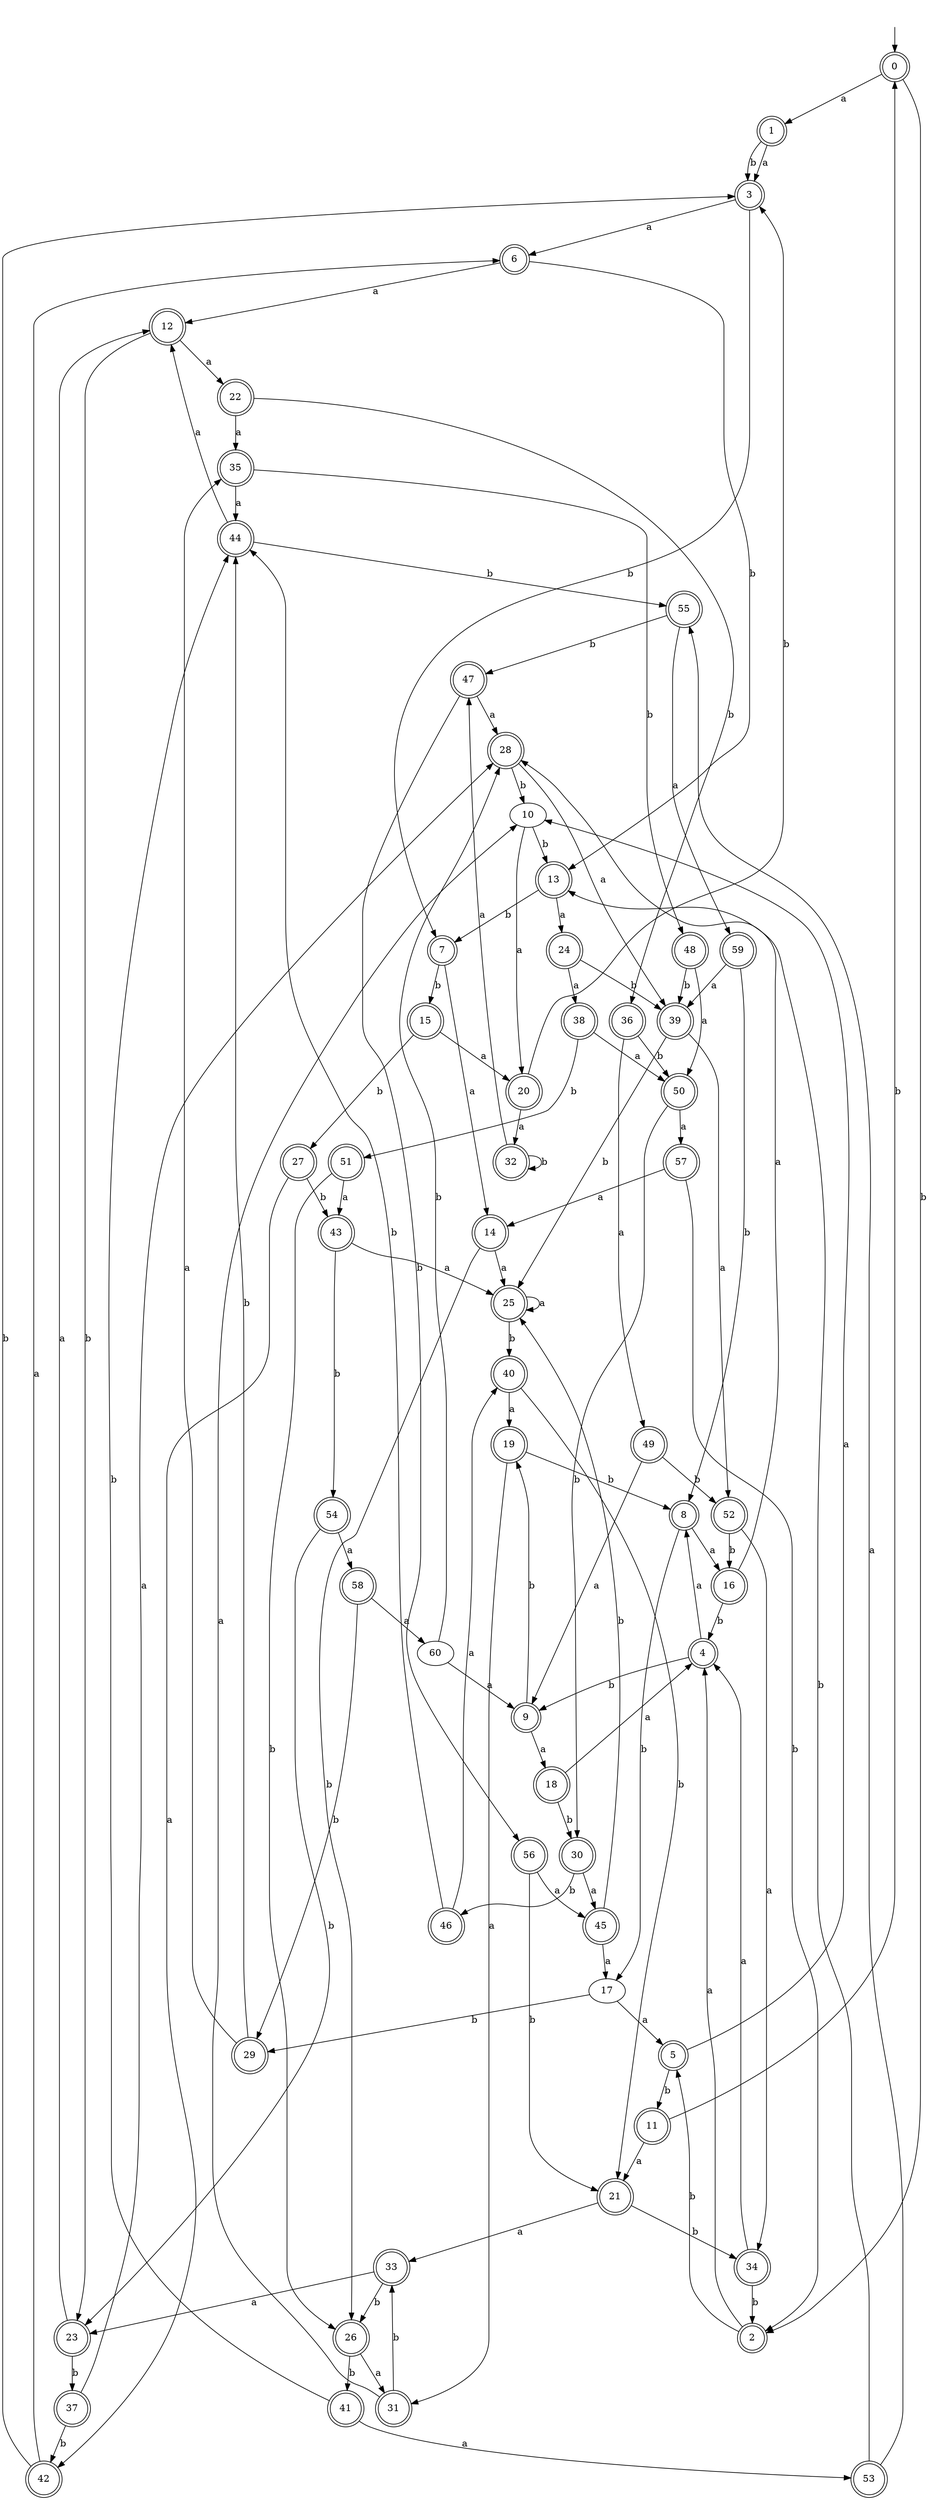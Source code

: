 digraph RandomDFA {
  __start0 [label="", shape=none];
  __start0 -> 0 [label=""];
  0 [shape=circle] [shape=doublecircle]
  0 -> 1 [label="a"]
  0 -> 2 [label="b"]
  1 [shape=doublecircle]
  1 -> 3 [label="a"]
  1 -> 3 [label="b"]
  2 [shape=doublecircle]
  2 -> 4 [label="a"]
  2 -> 5 [label="b"]
  3 [shape=doublecircle]
  3 -> 6 [label="a"]
  3 -> 7 [label="b"]
  4 [shape=doublecircle]
  4 -> 8 [label="a"]
  4 -> 9 [label="b"]
  5 [shape=doublecircle]
  5 -> 10 [label="a"]
  5 -> 11 [label="b"]
  6 [shape=doublecircle]
  6 -> 12 [label="a"]
  6 -> 13 [label="b"]
  7 [shape=doublecircle]
  7 -> 14 [label="a"]
  7 -> 15 [label="b"]
  8 [shape=doublecircle]
  8 -> 16 [label="a"]
  8 -> 17 [label="b"]
  9 [shape=doublecircle]
  9 -> 18 [label="a"]
  9 -> 19 [label="b"]
  10
  10 -> 20 [label="a"]
  10 -> 13 [label="b"]
  11 [shape=doublecircle]
  11 -> 21 [label="a"]
  11 -> 0 [label="b"]
  12 [shape=doublecircle]
  12 -> 22 [label="a"]
  12 -> 23 [label="b"]
  13 [shape=doublecircle]
  13 -> 24 [label="a"]
  13 -> 7 [label="b"]
  14 [shape=doublecircle]
  14 -> 25 [label="a"]
  14 -> 26 [label="b"]
  15 [shape=doublecircle]
  15 -> 20 [label="a"]
  15 -> 27 [label="b"]
  16 [shape=doublecircle]
  16 -> 28 [label="a"]
  16 -> 4 [label="b"]
  17
  17 -> 5 [label="a"]
  17 -> 29 [label="b"]
  18 [shape=doublecircle]
  18 -> 4 [label="a"]
  18 -> 30 [label="b"]
  19 [shape=doublecircle]
  19 -> 31 [label="a"]
  19 -> 8 [label="b"]
  20 [shape=doublecircle]
  20 -> 32 [label="a"]
  20 -> 3 [label="b"]
  21 [shape=doublecircle]
  21 -> 33 [label="a"]
  21 -> 34 [label="b"]
  22 [shape=doublecircle]
  22 -> 35 [label="a"]
  22 -> 36 [label="b"]
  23 [shape=doublecircle]
  23 -> 12 [label="a"]
  23 -> 37 [label="b"]
  24 [shape=doublecircle]
  24 -> 38 [label="a"]
  24 -> 39 [label="b"]
  25 [shape=doublecircle]
  25 -> 25 [label="a"]
  25 -> 40 [label="b"]
  26 [shape=doublecircle]
  26 -> 31 [label="a"]
  26 -> 41 [label="b"]
  27 [shape=doublecircle]
  27 -> 42 [label="a"]
  27 -> 43 [label="b"]
  28 [shape=doublecircle]
  28 -> 39 [label="a"]
  28 -> 10 [label="b"]
  29 [shape=doublecircle]
  29 -> 35 [label="a"]
  29 -> 44 [label="b"]
  30 [shape=doublecircle]
  30 -> 45 [label="a"]
  30 -> 46 [label="b"]
  31 [shape=doublecircle]
  31 -> 10 [label="a"]
  31 -> 33 [label="b"]
  32 [shape=doublecircle]
  32 -> 47 [label="a"]
  32 -> 32 [label="b"]
  33 [shape=doublecircle]
  33 -> 23 [label="a"]
  33 -> 26 [label="b"]
  34 [shape=doublecircle]
  34 -> 4 [label="a"]
  34 -> 2 [label="b"]
  35 [shape=doublecircle]
  35 -> 44 [label="a"]
  35 -> 48 [label="b"]
  36 [shape=doublecircle]
  36 -> 49 [label="a"]
  36 -> 50 [label="b"]
  37 [shape=doublecircle]
  37 -> 28 [label="a"]
  37 -> 42 [label="b"]
  38 [shape=doublecircle]
  38 -> 50 [label="a"]
  38 -> 51 [label="b"]
  39 [shape=doublecircle]
  39 -> 52 [label="a"]
  39 -> 25 [label="b"]
  40 [shape=doublecircle]
  40 -> 19 [label="a"]
  40 -> 21 [label="b"]
  41 [shape=doublecircle]
  41 -> 53 [label="a"]
  41 -> 44 [label="b"]
  42 [shape=doublecircle]
  42 -> 6 [label="a"]
  42 -> 3 [label="b"]
  43 [shape=doublecircle]
  43 -> 25 [label="a"]
  43 -> 54 [label="b"]
  44 [shape=doublecircle]
  44 -> 12 [label="a"]
  44 -> 55 [label="b"]
  45 [shape=doublecircle]
  45 -> 17 [label="a"]
  45 -> 25 [label="b"]
  46 [shape=doublecircle]
  46 -> 40 [label="a"]
  46 -> 44 [label="b"]
  47 [shape=doublecircle]
  47 -> 28 [label="a"]
  47 -> 56 [label="b"]
  48 [shape=doublecircle]
  48 -> 50 [label="a"]
  48 -> 39 [label="b"]
  49 [shape=doublecircle]
  49 -> 9 [label="a"]
  49 -> 52 [label="b"]
  50 [shape=doublecircle]
  50 -> 57 [label="a"]
  50 -> 30 [label="b"]
  51 [shape=doublecircle]
  51 -> 43 [label="a"]
  51 -> 26 [label="b"]
  52 [shape=doublecircle]
  52 -> 34 [label="a"]
  52 -> 16 [label="b"]
  53 [shape=doublecircle]
  53 -> 55 [label="a"]
  53 -> 13 [label="b"]
  54 [shape=doublecircle]
  54 -> 58 [label="a"]
  54 -> 23 [label="b"]
  55 [shape=doublecircle]
  55 -> 59 [label="a"]
  55 -> 47 [label="b"]
  56 [shape=doublecircle]
  56 -> 45 [label="a"]
  56 -> 21 [label="b"]
  57 [shape=doublecircle]
  57 -> 14 [label="a"]
  57 -> 2 [label="b"]
  58 [shape=doublecircle]
  58 -> 60 [label="a"]
  58 -> 29 [label="b"]
  59 [shape=doublecircle]
  59 -> 39 [label="a"]
  59 -> 8 [label="b"]
  60
  60 -> 9 [label="a"]
  60 -> 28 [label="b"]
}
